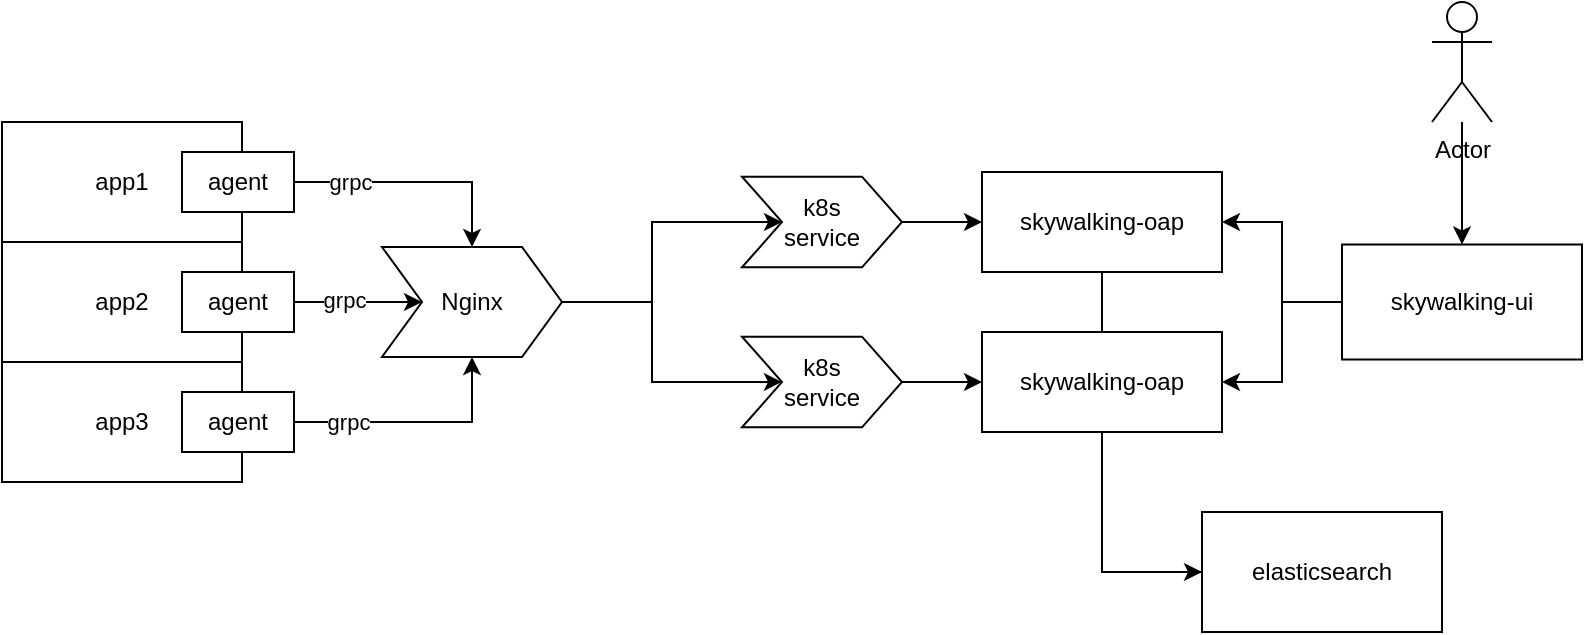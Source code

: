 <mxfile version="15.2.9" type="device"><diagram id="XbAOIPRGZTWrLzJVzxVR" name="Page-1"><mxGraphModel dx="1422" dy="794" grid="1" gridSize="10" guides="1" tooltips="1" connect="1" arrows="1" fold="1" page="1" pageScale="1" pageWidth="827" pageHeight="1169" math="0" shadow="0"><root><mxCell id="0"/><mxCell id="1" parent="0"/><mxCell id="SoLLMuk1YDf0cNv7X-jw-18" style="edgeStyle=orthogonalEdgeStyle;rounded=0;orthogonalLoop=1;jettySize=auto;html=1;entryX=0.5;entryY=0;entryDx=0;entryDy=0;" edge="1" parent="1" source="SoLLMuk1YDf0cNv7X-jw-8" target="SoLLMuk1YDf0cNv7X-jw-15"><mxGeometry relative="1" as="geometry"><Array as="points"><mxPoint x="610" y="350"/><mxPoint x="720" y="350"/></Array></mxGeometry></mxCell><mxCell id="SoLLMuk1YDf0cNv7X-jw-6" value="app3" style="rounded=0;whiteSpace=wrap;html=1;" vertex="1" parent="1"><mxGeometry x="60" y="245" width="120" height="60" as="geometry"/></mxCell><mxCell id="SoLLMuk1YDf0cNv7X-jw-5" value="app2" style="rounded=0;whiteSpace=wrap;html=1;" vertex="1" parent="1"><mxGeometry x="60" y="185" width="120" height="60" as="geometry"/></mxCell><mxCell id="SoLLMuk1YDf0cNv7X-jw-4" value="app1" style="rounded=0;whiteSpace=wrap;html=1;" vertex="1" parent="1"><mxGeometry x="60" y="125" width="120" height="60" as="geometry"/></mxCell><mxCell id="SoLLMuk1YDf0cNv7X-jw-10" style="edgeStyle=orthogonalEdgeStyle;rounded=0;orthogonalLoop=1;jettySize=auto;html=1;entryX=0.5;entryY=0;entryDx=0;entryDy=0;" edge="1" parent="1" source="SoLLMuk1YDf0cNv7X-jw-1" target="SoLLMuk1YDf0cNv7X-jw-9"><mxGeometry relative="1" as="geometry"/></mxCell><mxCell id="SoLLMuk1YDf0cNv7X-jw-30" value="grpc" style="edgeLabel;html=1;align=center;verticalAlign=middle;resizable=0;points=[];" vertex="1" connectable="0" parent="SoLLMuk1YDf0cNv7X-jw-10"><mxGeometry x="-0.539" relative="1" as="geometry"><mxPoint as="offset"/></mxGeometry></mxCell><mxCell id="SoLLMuk1YDf0cNv7X-jw-1" value="agent" style="rounded=0;whiteSpace=wrap;html=1;" vertex="1" parent="1"><mxGeometry x="150" y="140" width="56" height="30" as="geometry"/></mxCell><mxCell id="SoLLMuk1YDf0cNv7X-jw-12" style="edgeStyle=orthogonalEdgeStyle;rounded=0;orthogonalLoop=1;jettySize=auto;html=1;entryX=0.5;entryY=1;entryDx=0;entryDy=0;" edge="1" parent="1" source="SoLLMuk1YDf0cNv7X-jw-2" target="SoLLMuk1YDf0cNv7X-jw-9"><mxGeometry relative="1" as="geometry"/></mxCell><mxCell id="SoLLMuk1YDf0cNv7X-jw-32" value="grpc" style="edgeLabel;html=1;align=center;verticalAlign=middle;resizable=0;points=[];" vertex="1" connectable="0" parent="SoLLMuk1YDf0cNv7X-jw-12"><mxGeometry x="-0.563" y="1" relative="1" as="geometry"><mxPoint y="1" as="offset"/></mxGeometry></mxCell><mxCell id="SoLLMuk1YDf0cNv7X-jw-2" value="agent" style="rounded=0;whiteSpace=wrap;html=1;" vertex="1" parent="1"><mxGeometry x="150" y="260" width="56" height="30" as="geometry"/></mxCell><mxCell id="SoLLMuk1YDf0cNv7X-jw-11" style="edgeStyle=orthogonalEdgeStyle;rounded=0;orthogonalLoop=1;jettySize=auto;html=1;entryX=0;entryY=0.5;entryDx=0;entryDy=0;" edge="1" parent="1" source="SoLLMuk1YDf0cNv7X-jw-3" target="SoLLMuk1YDf0cNv7X-jw-9"><mxGeometry relative="1" as="geometry"/></mxCell><mxCell id="SoLLMuk1YDf0cNv7X-jw-31" value="grpc" style="edgeLabel;html=1;align=center;verticalAlign=middle;resizable=0;points=[];" vertex="1" connectable="0" parent="SoLLMuk1YDf0cNv7X-jw-11"><mxGeometry x="-0.231" y="1" relative="1" as="geometry"><mxPoint as="offset"/></mxGeometry></mxCell><mxCell id="SoLLMuk1YDf0cNv7X-jw-3" value="agent" style="rounded=0;whiteSpace=wrap;html=1;" vertex="1" parent="1"><mxGeometry x="150" y="200" width="56" height="30" as="geometry"/></mxCell><mxCell id="SoLLMuk1YDf0cNv7X-jw-17" style="edgeStyle=orthogonalEdgeStyle;rounded=0;orthogonalLoop=1;jettySize=auto;html=1;entryX=0;entryY=0.5;entryDx=0;entryDy=0;" edge="1" parent="1" source="SoLLMuk1YDf0cNv7X-jw-7" target="SoLLMuk1YDf0cNv7X-jw-15"><mxGeometry relative="1" as="geometry"/></mxCell><mxCell id="SoLLMuk1YDf0cNv7X-jw-7" value="skywalking-oap" style="rounded=0;whiteSpace=wrap;html=1;" vertex="1" parent="1"><mxGeometry x="550" y="230" width="120" height="50" as="geometry"/></mxCell><mxCell id="SoLLMuk1YDf0cNv7X-jw-8" value="skywalking-oap" style="rounded=0;whiteSpace=wrap;html=1;" vertex="1" parent="1"><mxGeometry x="550" y="150" width="120" height="50" as="geometry"/></mxCell><mxCell id="SoLLMuk1YDf0cNv7X-jw-26" style="edgeStyle=orthogonalEdgeStyle;rounded=0;orthogonalLoop=1;jettySize=auto;html=1;entryX=0;entryY=0.5;entryDx=0;entryDy=0;" edge="1" parent="1" source="SoLLMuk1YDf0cNv7X-jw-9" target="SoLLMuk1YDf0cNv7X-jw-24"><mxGeometry relative="1" as="geometry"/></mxCell><mxCell id="SoLLMuk1YDf0cNv7X-jw-29" style="edgeStyle=orthogonalEdgeStyle;rounded=0;orthogonalLoop=1;jettySize=auto;html=1;" edge="1" parent="1" source="SoLLMuk1YDf0cNv7X-jw-9" target="SoLLMuk1YDf0cNv7X-jw-27"><mxGeometry relative="1" as="geometry"/></mxCell><mxCell id="SoLLMuk1YDf0cNv7X-jw-9" value="Nginx" style="shape=step;perimeter=stepPerimeter;whiteSpace=wrap;html=1;fixedSize=1;" vertex="1" parent="1"><mxGeometry x="250" y="187.5" width="90" height="55" as="geometry"/></mxCell><mxCell id="SoLLMuk1YDf0cNv7X-jw-15" value="elasticsearch" style="rounded=0;whiteSpace=wrap;html=1;" vertex="1" parent="1"><mxGeometry x="660" y="320" width="120" height="60" as="geometry"/></mxCell><mxCell id="SoLLMuk1YDf0cNv7X-jw-20" style="edgeStyle=orthogonalEdgeStyle;rounded=0;orthogonalLoop=1;jettySize=auto;html=1;entryX=1;entryY=0.5;entryDx=0;entryDy=0;" edge="1" parent="1" source="SoLLMuk1YDf0cNv7X-jw-19" target="SoLLMuk1YDf0cNv7X-jw-8"><mxGeometry relative="1" as="geometry"/></mxCell><mxCell id="SoLLMuk1YDf0cNv7X-jw-21" style="edgeStyle=orthogonalEdgeStyle;rounded=0;orthogonalLoop=1;jettySize=auto;html=1;entryX=1;entryY=0.5;entryDx=0;entryDy=0;" edge="1" parent="1" source="SoLLMuk1YDf0cNv7X-jw-19" target="SoLLMuk1YDf0cNv7X-jw-7"><mxGeometry relative="1" as="geometry"/></mxCell><mxCell id="SoLLMuk1YDf0cNv7X-jw-19" value="skywalking-ui" style="rounded=0;whiteSpace=wrap;html=1;" vertex="1" parent="1"><mxGeometry x="730" y="186.25" width="120" height="57.5" as="geometry"/></mxCell><mxCell id="SoLLMuk1YDf0cNv7X-jw-34" style="edgeStyle=orthogonalEdgeStyle;rounded=0;orthogonalLoop=1;jettySize=auto;html=1;" edge="1" parent="1" source="SoLLMuk1YDf0cNv7X-jw-22" target="SoLLMuk1YDf0cNv7X-jw-19"><mxGeometry relative="1" as="geometry"/></mxCell><mxCell id="SoLLMuk1YDf0cNv7X-jw-22" value="Actor" style="shape=umlActor;verticalLabelPosition=bottom;verticalAlign=top;html=1;outlineConnect=0;" vertex="1" parent="1"><mxGeometry x="775" y="65" width="30" height="60" as="geometry"/></mxCell><mxCell id="SoLLMuk1YDf0cNv7X-jw-25" style="edgeStyle=orthogonalEdgeStyle;rounded=0;orthogonalLoop=1;jettySize=auto;html=1;" edge="1" parent="1" source="SoLLMuk1YDf0cNv7X-jw-24" target="SoLLMuk1YDf0cNv7X-jw-8"><mxGeometry relative="1" as="geometry"/></mxCell><mxCell id="SoLLMuk1YDf0cNv7X-jw-24" value="k8s&lt;br&gt;service" style="shape=step;perimeter=stepPerimeter;whiteSpace=wrap;html=1;fixedSize=1;" vertex="1" parent="1"><mxGeometry x="430" y="152.34" width="80" height="45.33" as="geometry"/></mxCell><mxCell id="SoLLMuk1YDf0cNv7X-jw-28" style="edgeStyle=orthogonalEdgeStyle;rounded=0;orthogonalLoop=1;jettySize=auto;html=1;" edge="1" parent="1" source="SoLLMuk1YDf0cNv7X-jw-27" target="SoLLMuk1YDf0cNv7X-jw-7"><mxGeometry relative="1" as="geometry"/></mxCell><mxCell id="SoLLMuk1YDf0cNv7X-jw-27" value="k8s&lt;br&gt;service" style="shape=step;perimeter=stepPerimeter;whiteSpace=wrap;html=1;fixedSize=1;" vertex="1" parent="1"><mxGeometry x="430" y="232.34" width="80" height="45.33" as="geometry"/></mxCell></root></mxGraphModel></diagram></mxfile>